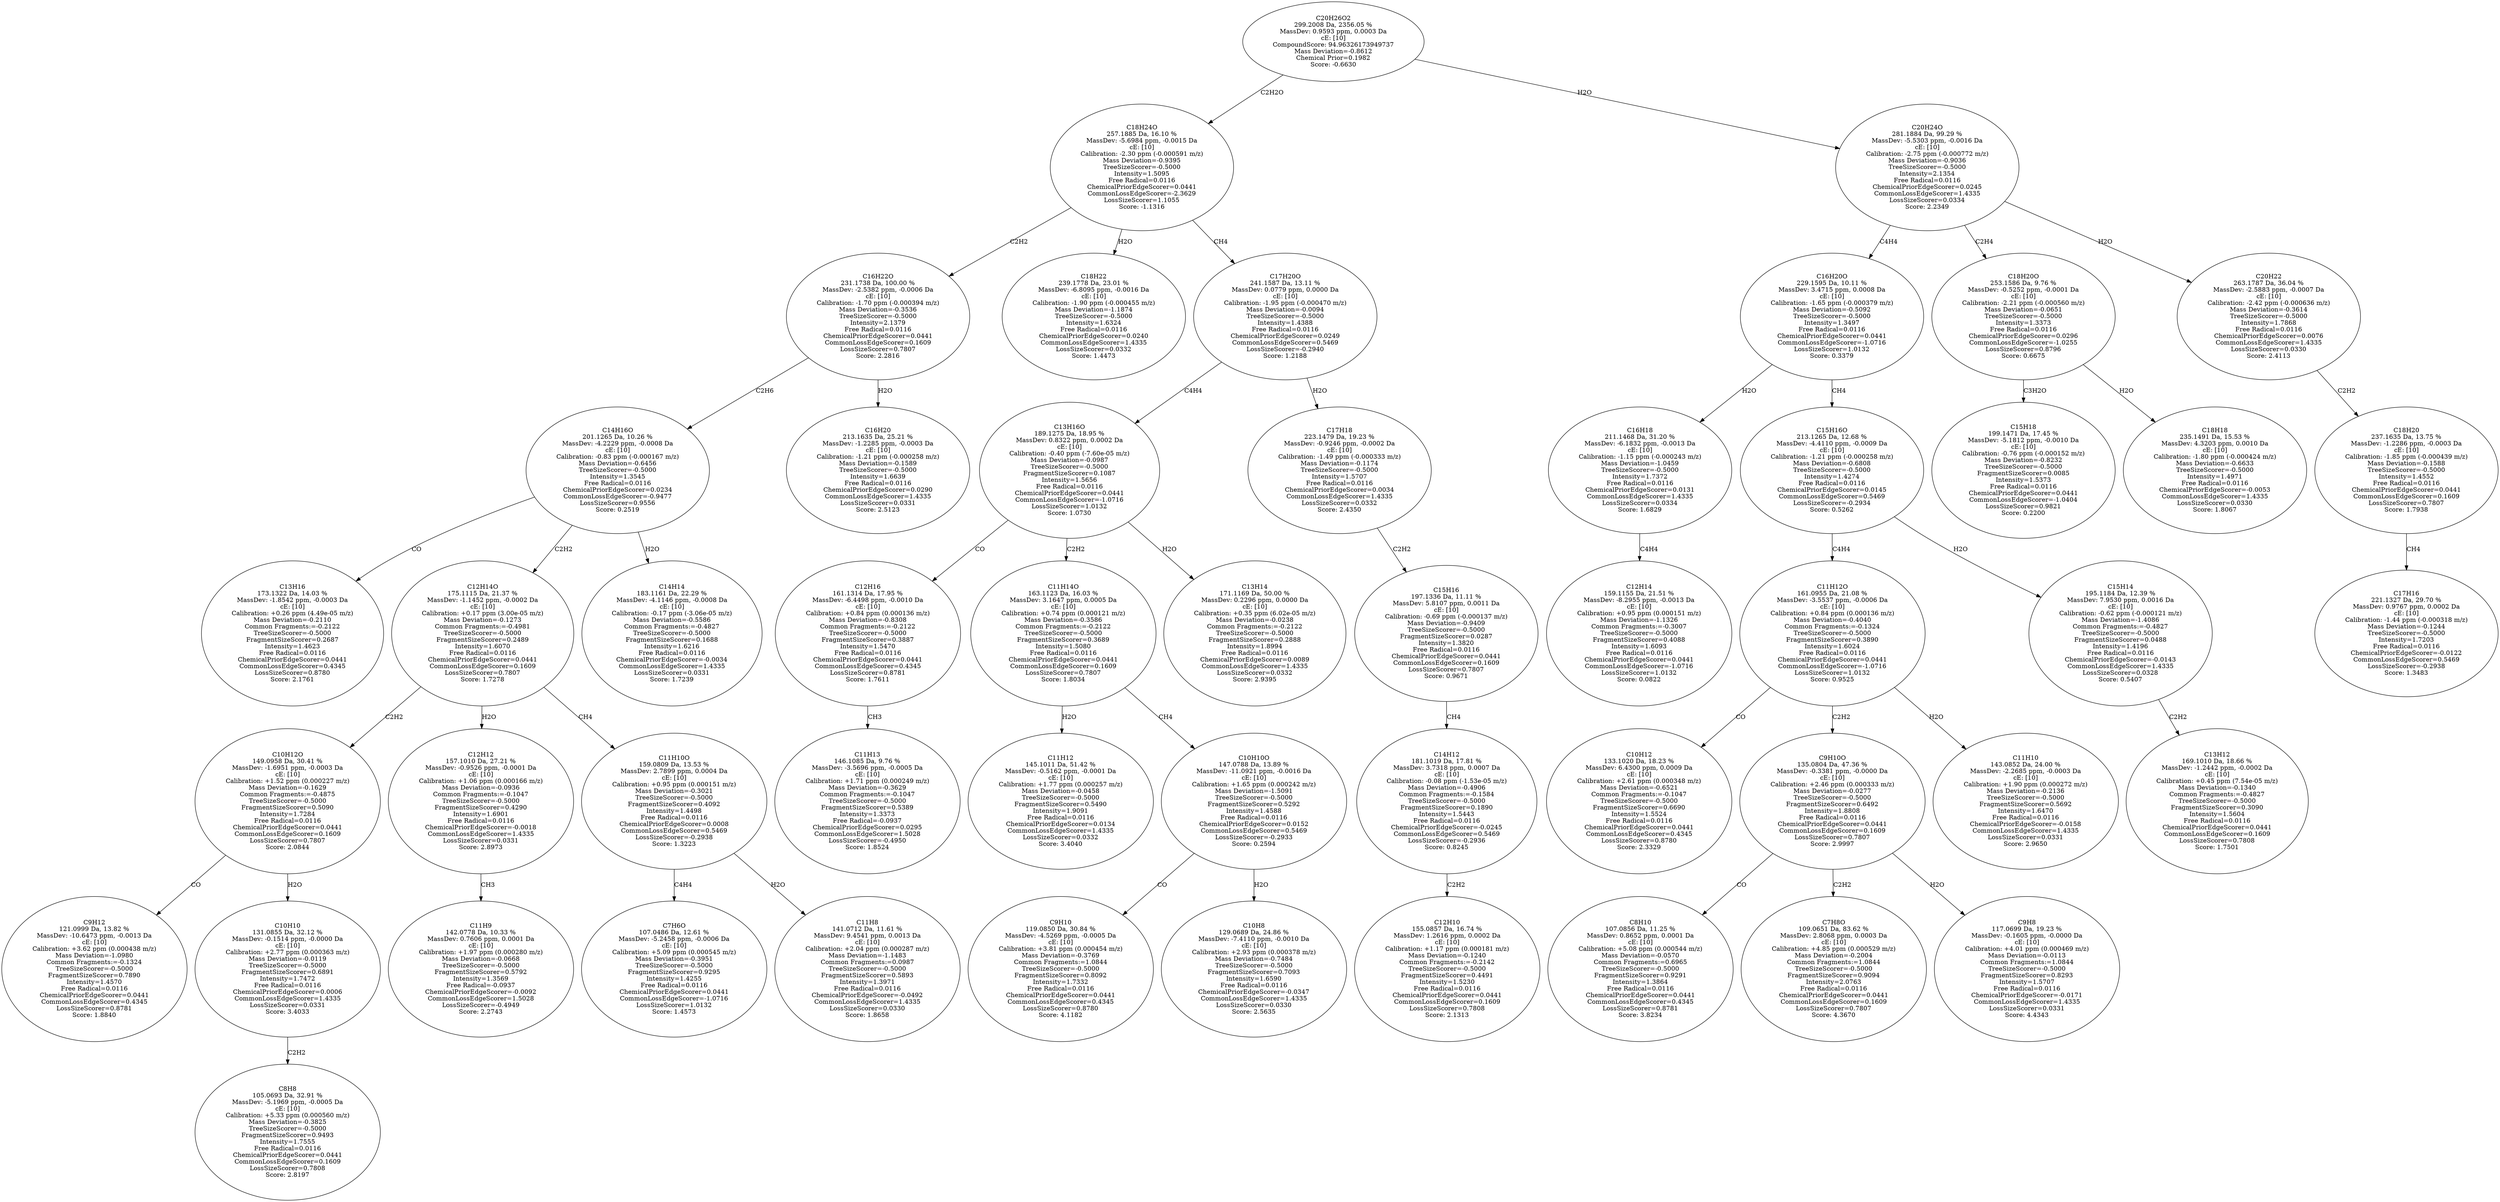 strict digraph {
v1 [label="C13H16\n173.1322 Da, 14.03 %\nMassDev: -1.8542 ppm, -0.0003 Da\ncE: [10]\nCalibration: +0.26 ppm (4.49e-05 m/z)\nMass Deviation=-0.2110\nCommon Fragments:=-0.2122\nTreeSizeScorer=-0.5000\nFragmentSizeScorer=0.2687\nIntensity=1.4623\nFree Radical=0.0116\nChemicalPriorEdgeScorer=0.0441\nCommonLossEdgeScorer=0.4345\nLossSizeScorer=0.8780\nScore: 2.1761"];
v2 [label="C9H12\n121.0999 Da, 13.82 %\nMassDev: -10.6473 ppm, -0.0013 Da\ncE: [10]\nCalibration: +3.62 ppm (0.000438 m/z)\nMass Deviation=-1.0980\nCommon Fragments:=-0.1324\nTreeSizeScorer=-0.5000\nFragmentSizeScorer=0.7890\nIntensity=1.4570\nFree Radical=0.0116\nChemicalPriorEdgeScorer=0.0441\nCommonLossEdgeScorer=0.4345\nLossSizeScorer=0.8781\nScore: 1.8840"];
v3 [label="C8H8\n105.0693 Da, 32.91 %\nMassDev: -5.1969 ppm, -0.0005 Da\ncE: [10]\nCalibration: +5.33 ppm (0.000560 m/z)\nMass Deviation=-0.3825\nTreeSizeScorer=-0.5000\nFragmentSizeScorer=0.9493\nIntensity=1.7555\nFree Radical=0.0116\nChemicalPriorEdgeScorer=0.0441\nCommonLossEdgeScorer=0.1609\nLossSizeScorer=0.7808\nScore: 2.8197"];
v4 [label="C10H10\n131.0855 Da, 32.12 %\nMassDev: -0.1514 ppm, -0.0000 Da\ncE: [10]\nCalibration: +2.77 ppm (0.000363 m/z)\nMass Deviation=-0.0119\nTreeSizeScorer=-0.5000\nFragmentSizeScorer=0.6891\nIntensity=1.7472\nFree Radical=0.0116\nChemicalPriorEdgeScorer=0.0006\nCommonLossEdgeScorer=1.4335\nLossSizeScorer=0.0331\nScore: 3.4033"];
v5 [label="C10H12O\n149.0958 Da, 30.41 %\nMassDev: -1.6951 ppm, -0.0003 Da\ncE: [10]\nCalibration: +1.52 ppm (0.000227 m/z)\nMass Deviation=-0.1629\nCommon Fragments:=-0.4875\nTreeSizeScorer=-0.5000\nFragmentSizeScorer=0.5090\nIntensity=1.7284\nFree Radical=0.0116\nChemicalPriorEdgeScorer=0.0441\nCommonLossEdgeScorer=0.1609\nLossSizeScorer=0.7807\nScore: 2.0844"];
v6 [label="C11H9\n142.0778 Da, 10.33 %\nMassDev: 0.7606 ppm, 0.0001 Da\ncE: [10]\nCalibration: +1.97 ppm (0.000280 m/z)\nMass Deviation=-0.0668\nTreeSizeScorer=-0.5000\nFragmentSizeScorer=0.5792\nIntensity=1.3569\nFree Radical=-0.0937\nChemicalPriorEdgeScorer=-0.0092\nCommonLossEdgeScorer=1.5028\nLossSizeScorer=-0.4949\nScore: 2.2743"];
v7 [label="C12H12\n157.1010 Da, 27.21 %\nMassDev: -0.9526 ppm, -0.0001 Da\ncE: [10]\nCalibration: +1.06 ppm (0.000166 m/z)\nMass Deviation=-0.0936\nCommon Fragments:=-0.1047\nTreeSizeScorer=-0.5000\nFragmentSizeScorer=0.4290\nIntensity=1.6901\nFree Radical=0.0116\nChemicalPriorEdgeScorer=-0.0018\nCommonLossEdgeScorer=1.4335\nLossSizeScorer=0.0331\nScore: 2.8973"];
v8 [label="C7H6O\n107.0486 Da, 12.61 %\nMassDev: -5.2458 ppm, -0.0006 Da\ncE: [10]\nCalibration: +5.09 ppm (0.000545 m/z)\nMass Deviation=-0.3951\nTreeSizeScorer=-0.5000\nFragmentSizeScorer=0.9295\nIntensity=1.4255\nFree Radical=0.0116\nChemicalPriorEdgeScorer=0.0441\nCommonLossEdgeScorer=-1.0716\nLossSizeScorer=1.0132\nScore: 1.4573"];
v9 [label="C11H8\n141.0712 Da, 11.61 %\nMassDev: 9.4541 ppm, 0.0013 Da\ncE: [10]\nCalibration: +2.04 ppm (0.000287 m/z)\nMass Deviation=-1.1483\nCommon Fragments:=0.0987\nTreeSizeScorer=-0.5000\nFragmentSizeScorer=0.5893\nIntensity=1.3971\nFree Radical=0.0116\nChemicalPriorEdgeScorer=-0.0492\nCommonLossEdgeScorer=1.4335\nLossSizeScorer=0.0330\nScore: 1.8658"];
v10 [label="C11H10O\n159.0809 Da, 13.53 %\nMassDev: 2.7899 ppm, 0.0004 Da\ncE: [10]\nCalibration: +0.95 ppm (0.000151 m/z)\nMass Deviation=-0.3021\nTreeSizeScorer=-0.5000\nFragmentSizeScorer=0.4092\nIntensity=1.4498\nFree Radical=0.0116\nChemicalPriorEdgeScorer=0.0008\nCommonLossEdgeScorer=0.5469\nLossSizeScorer=-0.2938\nScore: 1.3223"];
v11 [label="C12H14O\n175.1115 Da, 21.37 %\nMassDev: -1.1452 ppm, -0.0002 Da\ncE: [10]\nCalibration: +0.17 ppm (3.00e-05 m/z)\nMass Deviation=-0.1273\nCommon Fragments:=-0.4981\nTreeSizeScorer=-0.5000\nFragmentSizeScorer=0.2489\nIntensity=1.6070\nFree Radical=0.0116\nChemicalPriorEdgeScorer=0.0441\nCommonLossEdgeScorer=0.1609\nLossSizeScorer=0.7807\nScore: 1.7278"];
v12 [label="C14H14\n183.1161 Da, 22.29 %\nMassDev: -4.1146 ppm, -0.0008 Da\ncE: [10]\nCalibration: -0.17 ppm (-3.06e-05 m/z)\nMass Deviation=-0.5586\nCommon Fragments:=-0.4827\nTreeSizeScorer=-0.5000\nFragmentSizeScorer=0.1688\nIntensity=1.6216\nFree Radical=0.0116\nChemicalPriorEdgeScorer=-0.0034\nCommonLossEdgeScorer=1.4335\nLossSizeScorer=0.0331\nScore: 1.7239"];
v13 [label="C14H16O\n201.1265 Da, 10.26 %\nMassDev: -4.2229 ppm, -0.0008 Da\ncE: [10]\nCalibration: -0.83 ppm (-0.000167 m/z)\nMass Deviation=-0.6456\nTreeSizeScorer=-0.5000\nIntensity=1.3545\nFree Radical=0.0116\nChemicalPriorEdgeScorer=0.0234\nCommonLossEdgeScorer=-0.9477\nLossSizeScorer=0.9556\nScore: 0.2519"];
v14 [label="C16H20\n213.1635 Da, 25.21 %\nMassDev: -1.2285 ppm, -0.0003 Da\ncE: [10]\nCalibration: -1.21 ppm (-0.000258 m/z)\nMass Deviation=-0.1589\nTreeSizeScorer=-0.5000\nIntensity=1.6639\nFree Radical=0.0116\nChemicalPriorEdgeScorer=0.0290\nCommonLossEdgeScorer=1.4335\nLossSizeScorer=0.0331\nScore: 2.5123"];
v15 [label="C16H22O\n231.1738 Da, 100.00 %\nMassDev: -2.5382 ppm, -0.0006 Da\ncE: [10]\nCalibration: -1.70 ppm (-0.000394 m/z)\nMass Deviation=-0.3536\nTreeSizeScorer=-0.5000\nIntensity=2.1379\nFree Radical=0.0116\nChemicalPriorEdgeScorer=0.0441\nCommonLossEdgeScorer=0.1609\nLossSizeScorer=0.7807\nScore: 2.2816"];
v16 [label="C18H22\n239.1778 Da, 23.01 %\nMassDev: -6.8095 ppm, -0.0016 Da\ncE: [10]\nCalibration: -1.90 ppm (-0.000455 m/z)\nMass Deviation=-1.1874\nTreeSizeScorer=-0.5000\nIntensity=1.6324\nFree Radical=0.0116\nChemicalPriorEdgeScorer=0.0240\nCommonLossEdgeScorer=1.4335\nLossSizeScorer=0.0332\nScore: 1.4473"];
v17 [label="C11H13\n146.1085 Da, 9.76 %\nMassDev: -3.5696 ppm, -0.0005 Da\ncE: [10]\nCalibration: +1.71 ppm (0.000249 m/z)\nMass Deviation=-0.3629\nCommon Fragments:=-0.1047\nTreeSizeScorer=-0.5000\nFragmentSizeScorer=0.5389\nIntensity=1.3373\nFree Radical=-0.0937\nChemicalPriorEdgeScorer=0.0295\nCommonLossEdgeScorer=1.5028\nLossSizeScorer=-0.4950\nScore: 1.8524"];
v18 [label="C12H16\n161.1314 Da, 17.95 %\nMassDev: -6.4498 ppm, -0.0010 Da\ncE: [10]\nCalibration: +0.84 ppm (0.000136 m/z)\nMass Deviation=-0.8308\nCommon Fragments:=-0.2122\nTreeSizeScorer=-0.5000\nFragmentSizeScorer=0.3887\nIntensity=1.5470\nFree Radical=0.0116\nChemicalPriorEdgeScorer=0.0441\nCommonLossEdgeScorer=0.4345\nLossSizeScorer=0.8781\nScore: 1.7611"];
v19 [label="C11H12\n145.1011 Da, 51.42 %\nMassDev: -0.5162 ppm, -0.0001 Da\ncE: [10]\nCalibration: +1.77 ppm (0.000257 m/z)\nMass Deviation=-0.0458\nTreeSizeScorer=-0.5000\nFragmentSizeScorer=0.5490\nIntensity=1.9091\nFree Radical=0.0116\nChemicalPriorEdgeScorer=0.0134\nCommonLossEdgeScorer=1.4335\nLossSizeScorer=0.0332\nScore: 3.4040"];
v20 [label="C9H10\n119.0850 Da, 30.84 %\nMassDev: -4.5269 ppm, -0.0005 Da\ncE: [10]\nCalibration: +3.81 ppm (0.000454 m/z)\nMass Deviation=-0.3769\nCommon Fragments:=1.0844\nTreeSizeScorer=-0.5000\nFragmentSizeScorer=0.8092\nIntensity=1.7332\nFree Radical=0.0116\nChemicalPriorEdgeScorer=0.0441\nCommonLossEdgeScorer=0.4345\nLossSizeScorer=0.8780\nScore: 4.1182"];
v21 [label="C10H8\n129.0689 Da, 24.86 %\nMassDev: -7.4110 ppm, -0.0010 Da\ncE: [10]\nCalibration: +2.93 ppm (0.000378 m/z)\nMass Deviation=-0.7484\nTreeSizeScorer=-0.5000\nFragmentSizeScorer=0.7093\nIntensity=1.6590\nFree Radical=0.0116\nChemicalPriorEdgeScorer=-0.0347\nCommonLossEdgeScorer=1.4335\nLossSizeScorer=0.0330\nScore: 2.5635"];
v22 [label="C10H10O\n147.0788 Da, 13.89 %\nMassDev: -11.0921 ppm, -0.0016 Da\ncE: [10]\nCalibration: +1.65 ppm (0.000242 m/z)\nMass Deviation=-1.5091\nTreeSizeScorer=-0.5000\nFragmentSizeScorer=0.5292\nIntensity=1.4588\nFree Radical=0.0116\nChemicalPriorEdgeScorer=0.0152\nCommonLossEdgeScorer=0.5469\nLossSizeScorer=-0.2933\nScore: 0.2594"];
v23 [label="C11H14O\n163.1123 Da, 16.03 %\nMassDev: 3.1647 ppm, 0.0005 Da\ncE: [10]\nCalibration: +0.74 ppm (0.000121 m/z)\nMass Deviation=-0.3586\nCommon Fragments:=-0.2122\nTreeSizeScorer=-0.5000\nFragmentSizeScorer=0.3689\nIntensity=1.5080\nFree Radical=0.0116\nChemicalPriorEdgeScorer=0.0441\nCommonLossEdgeScorer=0.1609\nLossSizeScorer=0.7807\nScore: 1.8034"];
v24 [label="C13H14\n171.1169 Da, 50.00 %\nMassDev: 0.2296 ppm, 0.0000 Da\ncE: [10]\nCalibration: +0.35 ppm (6.02e-05 m/z)\nMass Deviation=-0.0238\nCommon Fragments:=-0.2122\nTreeSizeScorer=-0.5000\nFragmentSizeScorer=0.2888\nIntensity=1.8994\nFree Radical=0.0116\nChemicalPriorEdgeScorer=0.0089\nCommonLossEdgeScorer=1.4335\nLossSizeScorer=0.0332\nScore: 2.9395"];
v25 [label="C13H16O\n189.1275 Da, 18.95 %\nMassDev: 0.8322 ppm, 0.0002 Da\ncE: [10]\nCalibration: -0.40 ppm (-7.60e-05 m/z)\nMass Deviation=-0.0987\nTreeSizeScorer=-0.5000\nFragmentSizeScorer=0.1087\nIntensity=1.5656\nFree Radical=0.0116\nChemicalPriorEdgeScorer=0.0441\nCommonLossEdgeScorer=-1.0716\nLossSizeScorer=1.0132\nScore: 1.0730"];
v26 [label="C12H10\n155.0857 Da, 16.74 %\nMassDev: 1.2616 ppm, 0.0002 Da\ncE: [10]\nCalibration: +1.17 ppm (0.000181 m/z)\nMass Deviation=-0.1240\nCommon Fragments:=-0.2142\nTreeSizeScorer=-0.5000\nFragmentSizeScorer=0.4491\nIntensity=1.5230\nFree Radical=0.0116\nChemicalPriorEdgeScorer=0.0441\nCommonLossEdgeScorer=0.1609\nLossSizeScorer=0.7808\nScore: 2.1313"];
v27 [label="C14H12\n181.1019 Da, 17.81 %\nMassDev: 3.7318 ppm, 0.0007 Da\ncE: [10]\nCalibration: -0.08 ppm (-1.53e-05 m/z)\nMass Deviation=-0.4906\nCommon Fragments:=-0.1584\nTreeSizeScorer=-0.5000\nFragmentSizeScorer=0.1890\nIntensity=1.5443\nFree Radical=0.0116\nChemicalPriorEdgeScorer=-0.0245\nCommonLossEdgeScorer=0.5469\nLossSizeScorer=-0.2936\nScore: 0.8245"];
v28 [label="C15H16\n197.1336 Da, 11.11 %\nMassDev: 5.8107 ppm, 0.0011 Da\ncE: [10]\nCalibration: -0.69 ppm (-0.000137 m/z)\nMass Deviation=-0.9409\nTreeSizeScorer=-0.5000\nFragmentSizeScorer=0.0287\nIntensity=1.3820\nFree Radical=0.0116\nChemicalPriorEdgeScorer=0.0441\nCommonLossEdgeScorer=0.1609\nLossSizeScorer=0.7807\nScore: 0.9671"];
v29 [label="C17H18\n223.1479 Da, 19.23 %\nMassDev: -0.9246 ppm, -0.0002 Da\ncE: [10]\nCalibration: -1.49 ppm (-0.000333 m/z)\nMass Deviation=-0.1174\nTreeSizeScorer=-0.5000\nIntensity=1.5707\nFree Radical=0.0116\nChemicalPriorEdgeScorer=0.0034\nCommonLossEdgeScorer=1.4335\nLossSizeScorer=0.0332\nScore: 2.4350"];
v30 [label="C17H20O\n241.1587 Da, 13.11 %\nMassDev: 0.0779 ppm, 0.0000 Da\ncE: [10]\nCalibration: -1.95 ppm (-0.000470 m/z)\nMass Deviation=-0.0094\nTreeSizeScorer=-0.5000\nIntensity=1.4388\nFree Radical=0.0116\nChemicalPriorEdgeScorer=0.0249\nCommonLossEdgeScorer=0.5469\nLossSizeScorer=-0.2940\nScore: 1.2188"];
v31 [label="C18H24O\n257.1885 Da, 16.10 %\nMassDev: -5.6984 ppm, -0.0015 Da\ncE: [10]\nCalibration: -2.30 ppm (-0.000591 m/z)\nMass Deviation=-0.9395\nTreeSizeScorer=-0.5000\nIntensity=1.5095\nFree Radical=0.0116\nChemicalPriorEdgeScorer=0.0441\nCommonLossEdgeScorer=-2.3629\nLossSizeScorer=1.1055\nScore: -1.1316"];
v32 [label="C12H14\n159.1155 Da, 21.51 %\nMassDev: -8.2955 ppm, -0.0013 Da\ncE: [10]\nCalibration: +0.95 ppm (0.000151 m/z)\nMass Deviation=-1.1326\nCommon Fragments:=-0.3007\nTreeSizeScorer=-0.5000\nFragmentSizeScorer=0.4088\nIntensity=1.6093\nFree Radical=0.0116\nChemicalPriorEdgeScorer=0.0441\nCommonLossEdgeScorer=-1.0716\nLossSizeScorer=1.0132\nScore: 0.0822"];
v33 [label="C16H18\n211.1468 Da, 31.20 %\nMassDev: -6.1832 ppm, -0.0013 Da\ncE: [10]\nCalibration: -1.15 ppm (-0.000243 m/z)\nMass Deviation=-1.0459\nTreeSizeScorer=-0.5000\nIntensity=1.7372\nFree Radical=0.0116\nChemicalPriorEdgeScorer=0.0131\nCommonLossEdgeScorer=1.4335\nLossSizeScorer=0.0334\nScore: 1.6829"];
v34 [label="C10H12\n133.1020 Da, 18.23 %\nMassDev: 6.4300 ppm, 0.0009 Da\ncE: [10]\nCalibration: +2.61 ppm (0.000348 m/z)\nMass Deviation=-0.6521\nCommon Fragments:=-0.1047\nTreeSizeScorer=-0.5000\nFragmentSizeScorer=0.6690\nIntensity=1.5524\nFree Radical=0.0116\nChemicalPriorEdgeScorer=0.0441\nCommonLossEdgeScorer=0.4345\nLossSizeScorer=0.8780\nScore: 2.3329"];
v35 [label="C8H10\n107.0856 Da, 11.25 %\nMassDev: 0.8652 ppm, 0.0001 Da\ncE: [10]\nCalibration: +5.08 ppm (0.000544 m/z)\nMass Deviation=-0.0570\nCommon Fragments:=0.6965\nTreeSizeScorer=-0.5000\nFragmentSizeScorer=0.9291\nIntensity=1.3864\nFree Radical=0.0116\nChemicalPriorEdgeScorer=0.0441\nCommonLossEdgeScorer=0.4345\nLossSizeScorer=0.8781\nScore: 3.8234"];
v36 [label="C7H8O\n109.0651 Da, 83.62 %\nMassDev: 2.8068 ppm, 0.0003 Da\ncE: [10]\nCalibration: +4.85 ppm (0.000529 m/z)\nMass Deviation=-0.2004\nCommon Fragments:=1.0844\nTreeSizeScorer=-0.5000\nFragmentSizeScorer=0.9094\nIntensity=2.0763\nFree Radical=0.0116\nChemicalPriorEdgeScorer=0.0441\nCommonLossEdgeScorer=0.1609\nLossSizeScorer=0.7807\nScore: 4.3670"];
v37 [label="C9H8\n117.0699 Da, 19.23 %\nMassDev: -0.1605 ppm, -0.0000 Da\ncE: [10]\nCalibration: +4.01 ppm (0.000469 m/z)\nMass Deviation=-0.0113\nCommon Fragments:=1.0844\nTreeSizeScorer=-0.5000\nFragmentSizeScorer=0.8293\nIntensity=1.5707\nFree Radical=0.0116\nChemicalPriorEdgeScorer=-0.0171\nCommonLossEdgeScorer=1.4335\nLossSizeScorer=0.0331\nScore: 4.4343"];
v38 [label="C9H10O\n135.0804 Da, 47.36 %\nMassDev: -0.3381 ppm, -0.0000 Da\ncE: [10]\nCalibration: +2.46 ppm (0.000333 m/z)\nMass Deviation=-0.0277\nTreeSizeScorer=-0.5000\nFragmentSizeScorer=0.6492\nIntensity=1.8808\nFree Radical=0.0116\nChemicalPriorEdgeScorer=0.0441\nCommonLossEdgeScorer=0.1609\nLossSizeScorer=0.7807\nScore: 2.9997"];
v39 [label="C11H10\n143.0852 Da, 24.00 %\nMassDev: -2.2685 ppm, -0.0003 Da\ncE: [10]\nCalibration: +1.90 ppm (0.000272 m/z)\nMass Deviation=-0.2136\nTreeSizeScorer=-0.5000\nFragmentSizeScorer=0.5692\nIntensity=1.6470\nFree Radical=0.0116\nChemicalPriorEdgeScorer=-0.0158\nCommonLossEdgeScorer=1.4335\nLossSizeScorer=0.0331\nScore: 2.9650"];
v40 [label="C11H12O\n161.0955 Da, 21.08 %\nMassDev: -3.5537 ppm, -0.0006 Da\ncE: [10]\nCalibration: +0.84 ppm (0.000136 m/z)\nMass Deviation=-0.4040\nCommon Fragments:=-0.1324\nTreeSizeScorer=-0.5000\nFragmentSizeScorer=0.3890\nIntensity=1.6024\nFree Radical=0.0116\nChemicalPriorEdgeScorer=0.0441\nCommonLossEdgeScorer=-1.0716\nLossSizeScorer=1.0132\nScore: 0.9525"];
v41 [label="C13H12\n169.1010 Da, 18.66 %\nMassDev: -1.2442 ppm, -0.0002 Da\ncE: [10]\nCalibration: +0.45 ppm (7.54e-05 m/z)\nMass Deviation=-0.1340\nCommon Fragments:=-0.4827\nTreeSizeScorer=-0.5000\nFragmentSizeScorer=0.3090\nIntensity=1.5604\nFree Radical=0.0116\nChemicalPriorEdgeScorer=0.0441\nCommonLossEdgeScorer=0.1609\nLossSizeScorer=0.7808\nScore: 1.7501"];
v42 [label="C15H14\n195.1184 Da, 12.39 %\nMassDev: 7.9530 ppm, 0.0016 Da\ncE: [10]\nCalibration: -0.62 ppm (-0.000121 m/z)\nMass Deviation=-1.4086\nCommon Fragments:=-0.4827\nTreeSizeScorer=-0.5000\nFragmentSizeScorer=0.0488\nIntensity=1.4196\nFree Radical=0.0116\nChemicalPriorEdgeScorer=-0.0143\nCommonLossEdgeScorer=1.4335\nLossSizeScorer=0.0328\nScore: 0.5407"];
v43 [label="C15H16O\n213.1265 Da, 12.68 %\nMassDev: -4.4110 ppm, -0.0009 Da\ncE: [10]\nCalibration: -1.21 ppm (-0.000258 m/z)\nMass Deviation=-0.6808\nTreeSizeScorer=-0.5000\nIntensity=1.4274\nFree Radical=0.0116\nChemicalPriorEdgeScorer=0.0145\nCommonLossEdgeScorer=0.5469\nLossSizeScorer=-0.2934\nScore: 0.5262"];
v44 [label="C16H20O\n229.1595 Da, 10.11 %\nMassDev: 3.4715 ppm, 0.0008 Da\ncE: [10]\nCalibration: -1.65 ppm (-0.000379 m/z)\nMass Deviation=-0.5092\nTreeSizeScorer=-0.5000\nIntensity=1.3497\nFree Radical=0.0116\nChemicalPriorEdgeScorer=0.0441\nCommonLossEdgeScorer=-1.0716\nLossSizeScorer=1.0132\nScore: 0.3379"];
v45 [label="C15H18\n199.1471 Da, 17.45 %\nMassDev: -5.1812 ppm, -0.0010 Da\ncE: [10]\nCalibration: -0.76 ppm (-0.000152 m/z)\nMass Deviation=-0.8232\nTreeSizeScorer=-0.5000\nFragmentSizeScorer=0.0085\nIntensity=1.5373\nFree Radical=0.0116\nChemicalPriorEdgeScorer=0.0441\nCommonLossEdgeScorer=-1.0404\nLossSizeScorer=0.9821\nScore: 0.2200"];
v46 [label="C18H18\n235.1491 Da, 15.53 %\nMassDev: 4.3203 ppm, 0.0010 Da\ncE: [10]\nCalibration: -1.80 ppm (-0.000424 m/z)\nMass Deviation=-0.6633\nTreeSizeScorer=-0.5000\nIntensity=1.4971\nFree Radical=0.0116\nChemicalPriorEdgeScorer=-0.0053\nCommonLossEdgeScorer=1.4335\nLossSizeScorer=0.0330\nScore: 1.8067"];
v47 [label="C18H20O\n253.1586 Da, 9.76 %\nMassDev: -0.5252 ppm, -0.0001 Da\ncE: [10]\nCalibration: -2.21 ppm (-0.000560 m/z)\nMass Deviation=-0.0651\nTreeSizeScorer=-0.5000\nIntensity=1.3373\nFree Radical=0.0116\nChemicalPriorEdgeScorer=0.0296\nCommonLossEdgeScorer=-1.0255\nLossSizeScorer=0.8796\nScore: 0.6675"];
v48 [label="C17H16\n221.1327 Da, 29.70 %\nMassDev: 0.9767 ppm, 0.0002 Da\ncE: [10]\nCalibration: -1.44 ppm (-0.000318 m/z)\nMass Deviation=-0.1244\nTreeSizeScorer=-0.5000\nIntensity=1.7203\nFree Radical=0.0116\nChemicalPriorEdgeScorer=-0.0122\nCommonLossEdgeScorer=0.5469\nLossSizeScorer=-0.2938\nScore: 1.3483"];
v49 [label="C18H20\n237.1635 Da, 13.75 %\nMassDev: -1.2286 ppm, -0.0003 Da\ncE: [10]\nCalibration: -1.85 ppm (-0.000439 m/z)\nMass Deviation=-0.1588\nTreeSizeScorer=-0.5000\nIntensity=1.4552\nFree Radical=0.0116\nChemicalPriorEdgeScorer=0.0441\nCommonLossEdgeScorer=0.1609\nLossSizeScorer=0.7807\nScore: 1.7938"];
v50 [label="C20H22\n263.1787 Da, 36.04 %\nMassDev: -2.5883 ppm, -0.0007 Da\ncE: [10]\nCalibration: -2.42 ppm (-0.000636 m/z)\nMass Deviation=-0.3614\nTreeSizeScorer=-0.5000\nIntensity=1.7868\nFree Radical=0.0116\nChemicalPriorEdgeScorer=0.0076\nCommonLossEdgeScorer=1.4335\nLossSizeScorer=0.0330\nScore: 2.4113"];
v51 [label="C20H24O\n281.1884 Da, 99.29 %\nMassDev: -5.5303 ppm, -0.0016 Da\ncE: [10]\nCalibration: -2.75 ppm (-0.000772 m/z)\nMass Deviation=-0.9036\nTreeSizeScorer=-0.5000\nIntensity=2.1354\nFree Radical=0.0116\nChemicalPriorEdgeScorer=0.0245\nCommonLossEdgeScorer=1.4335\nLossSizeScorer=0.0334\nScore: 2.2349"];
v52 [label="C20H26O2\n299.2008 Da, 2356.05 %\nMassDev: 0.9593 ppm, 0.0003 Da\ncE: [10]\nCompoundScore: 94.96326173949737\nMass Deviation=-0.8612\nChemical Prior=0.1982\nScore: -0.6630"];
v13 -> v1 [label="CO"];
v5 -> v2 [label="CO"];
v4 -> v3 [label="C2H2"];
v5 -> v4 [label="H2O"];
v11 -> v5 [label="C2H2"];
v7 -> v6 [label="CH3"];
v11 -> v7 [label="H2O"];
v10 -> v8 [label="C4H4"];
v10 -> v9 [label="H2O"];
v11 -> v10 [label="CH4"];
v13 -> v11 [label="C2H2"];
v13 -> v12 [label="H2O"];
v15 -> v13 [label="C2H6"];
v15 -> v14 [label="H2O"];
v31 -> v15 [label="C2H2"];
v31 -> v16 [label="H2O"];
v18 -> v17 [label="CH3"];
v25 -> v18 [label="CO"];
v23 -> v19 [label="H2O"];
v22 -> v20 [label="CO"];
v22 -> v21 [label="H2O"];
v23 -> v22 [label="CH4"];
v25 -> v23 [label="C2H2"];
v25 -> v24 [label="H2O"];
v30 -> v25 [label="C4H4"];
v27 -> v26 [label="C2H2"];
v28 -> v27 [label="CH4"];
v29 -> v28 [label="C2H2"];
v30 -> v29 [label="H2O"];
v31 -> v30 [label="CH4"];
v52 -> v31 [label="C2H2O"];
v33 -> v32 [label="C4H4"];
v44 -> v33 [label="H2O"];
v40 -> v34 [label="CO"];
v38 -> v35 [label="CO"];
v38 -> v36 [label="C2H2"];
v38 -> v37 [label="H2O"];
v40 -> v38 [label="C2H2"];
v40 -> v39 [label="H2O"];
v43 -> v40 [label="C4H4"];
v42 -> v41 [label="C2H2"];
v43 -> v42 [label="H2O"];
v44 -> v43 [label="CH4"];
v51 -> v44 [label="C4H4"];
v47 -> v45 [label="C3H2O"];
v47 -> v46 [label="H2O"];
v51 -> v47 [label="C2H4"];
v49 -> v48 [label="CH4"];
v50 -> v49 [label="C2H2"];
v51 -> v50 [label="H2O"];
v52 -> v51 [label="H2O"];
}